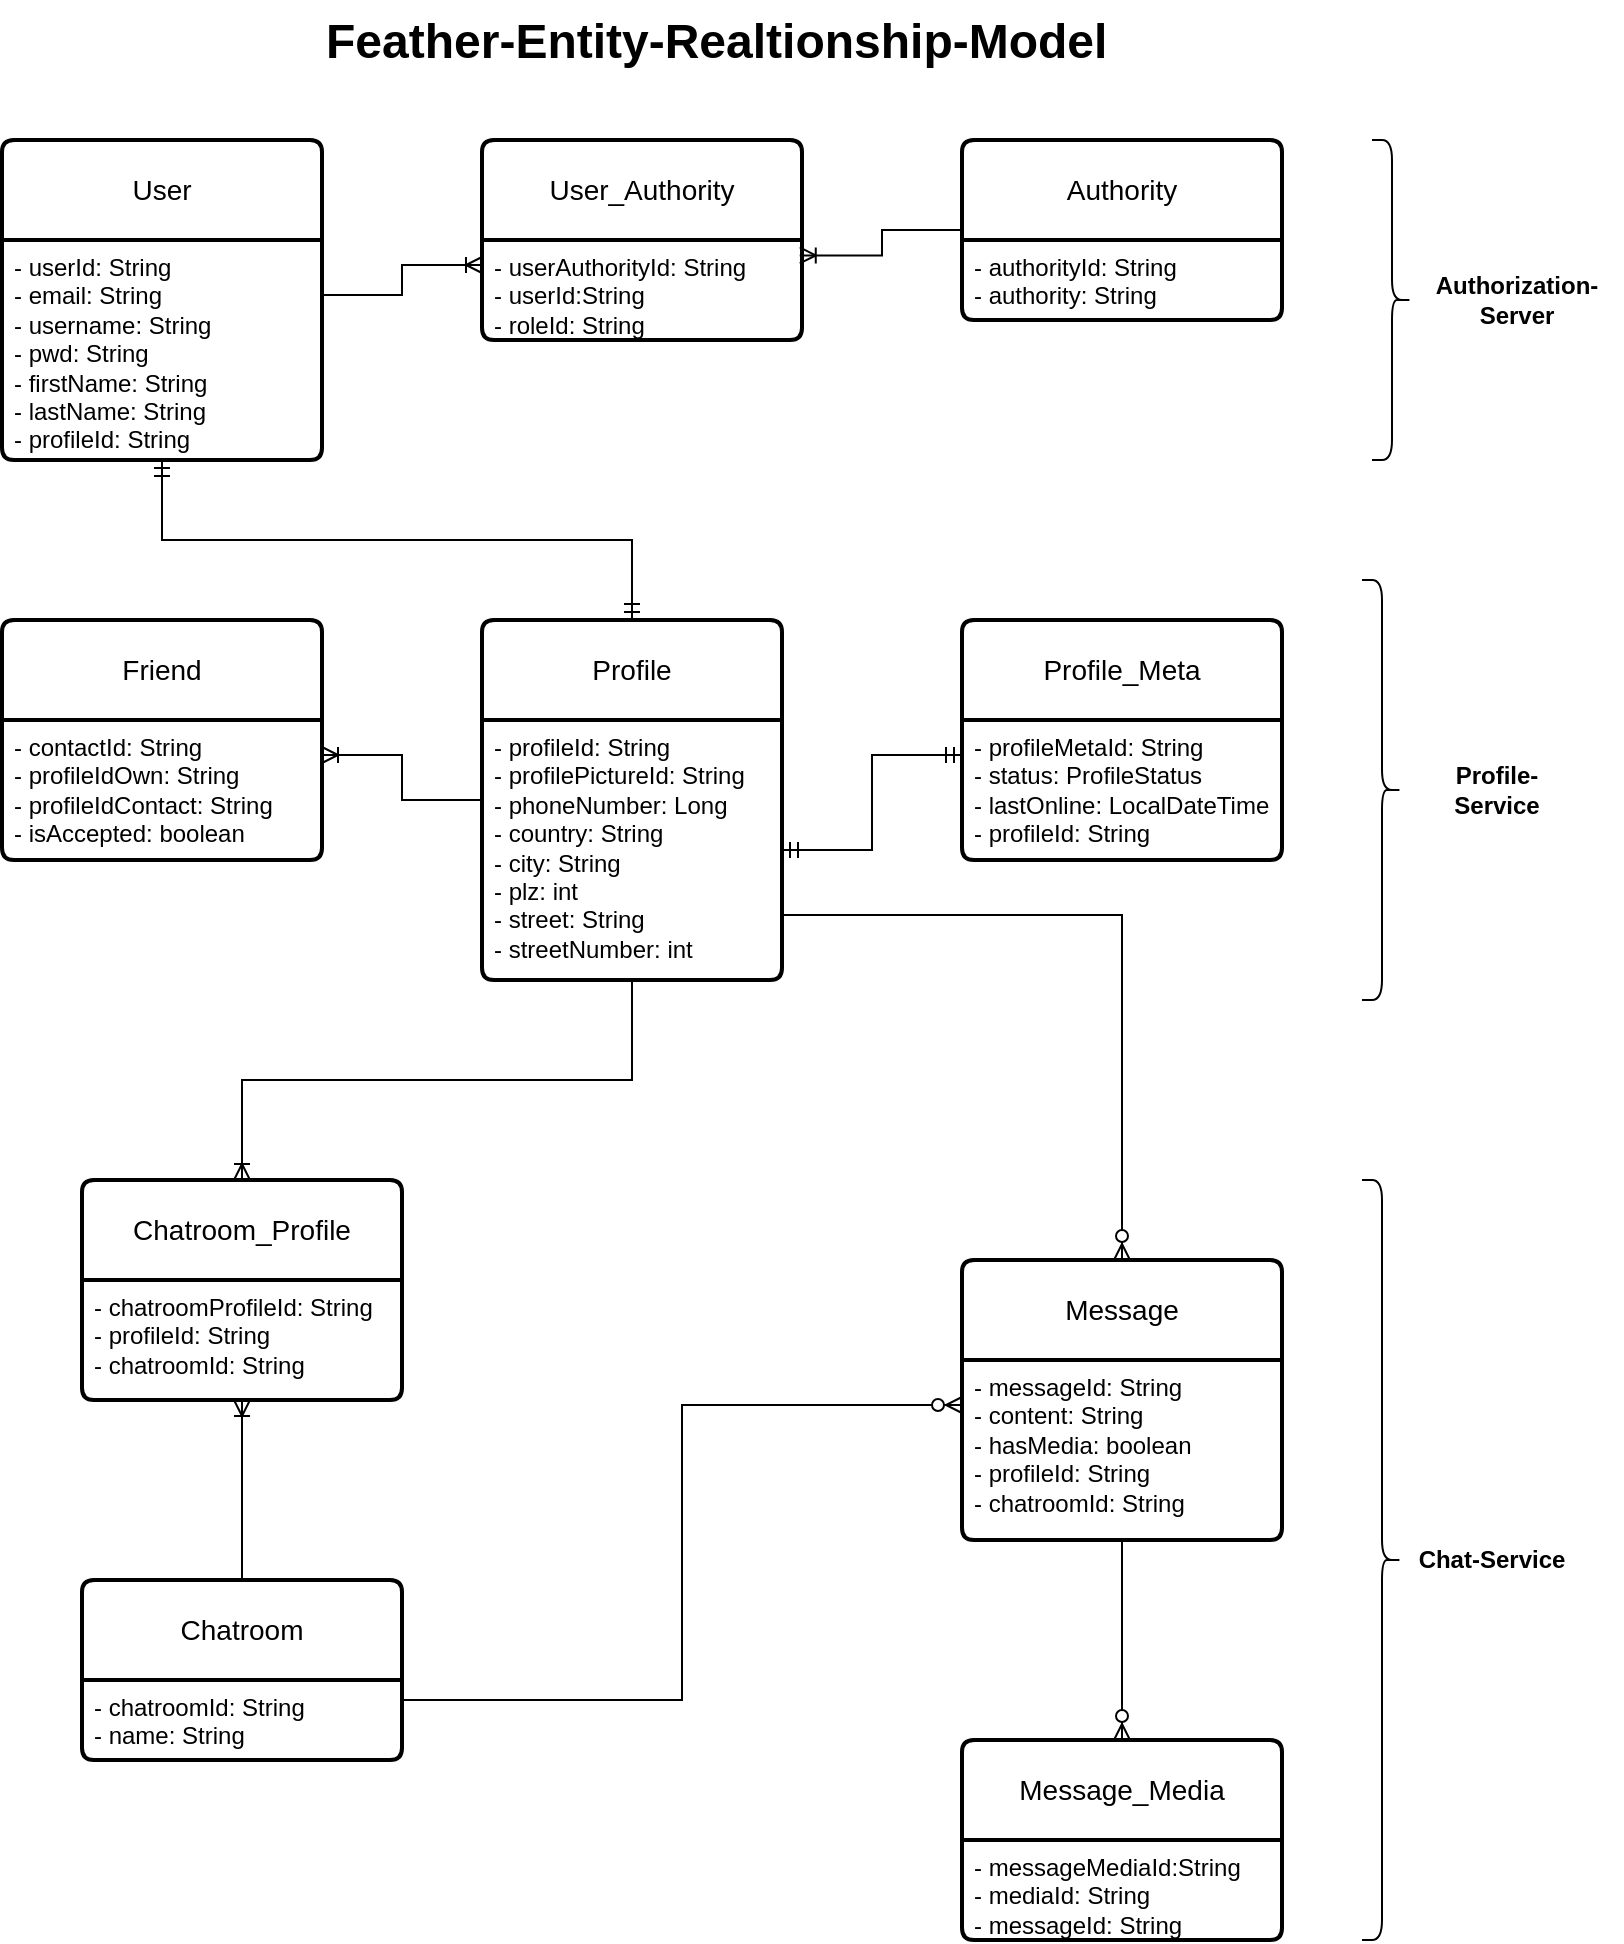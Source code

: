<mxfile version="26.0.10">
  <diagram id="R2lEEEUBdFMjLlhIrx00" name="Feather-ERM">
    <mxGraphModel dx="1000" dy="578" grid="1" gridSize="10" guides="1" tooltips="1" connect="1" arrows="1" fold="1" page="1" pageScale="1" pageWidth="850" pageHeight="1100" math="0" shadow="0" extFonts="Permanent Marker^https://fonts.googleapis.com/css?family=Permanent+Marker">
      <root>
        <mxCell id="0" />
        <mxCell id="1" parent="0" />
        <mxCell id="oVwXMsBCDr5CwH-8BlyU-7" value="User" style="swimlane;childLayout=stackLayout;horizontal=1;startSize=50;horizontalStack=0;rounded=1;fontSize=14;fontStyle=0;strokeWidth=2;resizeParent=0;resizeLast=1;shadow=0;dashed=0;align=center;arcSize=4;whiteSpace=wrap;html=1;" vertex="1" parent="1">
          <mxGeometry x="40" y="80" width="160" height="160" as="geometry" />
        </mxCell>
        <mxCell id="oVwXMsBCDr5CwH-8BlyU-8" value="- userId: String&lt;br&gt;- email: String&lt;div&gt;- username: String&lt;/div&gt;&lt;div&gt;- pwd: String&lt;/div&gt;&lt;div&gt;&lt;div&gt;&lt;div&gt;- firstName: String&lt;/div&gt;&lt;div&gt;- lastName: String&lt;/div&gt;&lt;/div&gt;&lt;div&gt;- profileId: String&lt;/div&gt;&lt;/div&gt;&lt;div&gt;&lt;br&gt;&lt;/div&gt;" style="align=left;strokeColor=none;fillColor=none;spacingLeft=4;fontSize=12;verticalAlign=top;resizable=0;rotatable=0;part=1;html=1;" vertex="1" parent="oVwXMsBCDr5CwH-8BlyU-7">
          <mxGeometry y="50" width="160" height="110" as="geometry" />
        </mxCell>
        <mxCell id="oVwXMsBCDr5CwH-8BlyU-9" value="User_Authority" style="swimlane;childLayout=stackLayout;horizontal=1;startSize=50;horizontalStack=0;rounded=1;fontSize=14;fontStyle=0;strokeWidth=2;resizeParent=0;resizeLast=1;shadow=0;dashed=0;align=center;arcSize=4;whiteSpace=wrap;html=1;" vertex="1" parent="1">
          <mxGeometry x="280" y="80" width="160" height="100" as="geometry" />
        </mxCell>
        <mxCell id="oVwXMsBCDr5CwH-8BlyU-10" value="&lt;div&gt;&lt;span style=&quot;background-color: transparent; color: light-dark(rgb(0, 0, 0), rgb(255, 255, 255));&quot;&gt;- userAuthorityId: String&lt;/span&gt;&lt;/div&gt;- userId:String&lt;div&gt;- roleId: String&lt;/div&gt;" style="align=left;strokeColor=none;fillColor=none;spacingLeft=4;fontSize=12;verticalAlign=top;resizable=0;rotatable=0;part=1;html=1;" vertex="1" parent="oVwXMsBCDr5CwH-8BlyU-9">
          <mxGeometry y="50" width="160" height="50" as="geometry" />
        </mxCell>
        <mxCell id="oVwXMsBCDr5CwH-8BlyU-11" value="Authority" style="swimlane;childLayout=stackLayout;horizontal=1;startSize=50;horizontalStack=0;rounded=1;fontSize=14;fontStyle=0;strokeWidth=2;resizeParent=0;resizeLast=1;shadow=0;dashed=0;align=center;arcSize=4;whiteSpace=wrap;html=1;" vertex="1" parent="1">
          <mxGeometry x="520" y="80" width="160" height="90" as="geometry" />
        </mxCell>
        <mxCell id="oVwXMsBCDr5CwH-8BlyU-12" value="&lt;div&gt;&lt;div&gt;- authorityId: String&lt;/div&gt;&lt;div&gt;- authority: String&lt;/div&gt;&lt;/div&gt;" style="align=left;strokeColor=none;fillColor=none;spacingLeft=4;fontSize=12;verticalAlign=top;resizable=0;rotatable=0;part=1;html=1;" vertex="1" parent="oVwXMsBCDr5CwH-8BlyU-11">
          <mxGeometry y="50" width="160" height="40" as="geometry" />
        </mxCell>
        <mxCell id="oVwXMsBCDr5CwH-8BlyU-17" value="" style="edgeStyle=orthogonalEdgeStyle;fontSize=12;html=1;endArrow=ERoneToMany;rounded=0;exitX=1;exitY=0.25;exitDx=0;exitDy=0;entryX=0;entryY=0.25;entryDx=0;entryDy=0;" edge="1" parent="1" source="oVwXMsBCDr5CwH-8BlyU-8" target="oVwXMsBCDr5CwH-8BlyU-10">
          <mxGeometry width="100" height="100" relative="1" as="geometry">
            <mxPoint x="180" y="190" as="sourcePoint" />
            <mxPoint x="280" y="90" as="targetPoint" />
          </mxGeometry>
        </mxCell>
        <mxCell id="oVwXMsBCDr5CwH-8BlyU-19" value="" style="edgeStyle=orthogonalEdgeStyle;fontSize=12;html=1;endArrow=ERoneToMany;rounded=0;exitX=0;exitY=0.5;exitDx=0;exitDy=0;entryX=0.993;entryY=0.154;entryDx=0;entryDy=0;entryPerimeter=0;" edge="1" parent="1" source="oVwXMsBCDr5CwH-8BlyU-11" target="oVwXMsBCDr5CwH-8BlyU-10">
          <mxGeometry width="100" height="100" relative="1" as="geometry">
            <mxPoint x="450" y="350" as="sourcePoint" />
            <mxPoint x="550" y="250" as="targetPoint" />
          </mxGeometry>
        </mxCell>
        <mxCell id="oVwXMsBCDr5CwH-8BlyU-20" value="Profile" style="swimlane;childLayout=stackLayout;horizontal=1;startSize=50;horizontalStack=0;rounded=1;fontSize=14;fontStyle=0;strokeWidth=2;resizeParent=0;resizeLast=1;shadow=0;dashed=0;align=center;arcSize=4;whiteSpace=wrap;html=1;" vertex="1" parent="1">
          <mxGeometry x="280" y="320" width="150" height="180" as="geometry" />
        </mxCell>
        <mxCell id="oVwXMsBCDr5CwH-8BlyU-21" value="&lt;div&gt;- profileId: String&lt;/div&gt;&lt;div&gt;- profilePictureId: String&lt;/div&gt;&lt;div&gt;- phoneNumber: Long&lt;/div&gt;&lt;div&gt;- country: String&lt;/div&gt;&lt;div&gt;- city: String&lt;/div&gt;&lt;div&gt;- plz: int&lt;/div&gt;&lt;div&gt;- street: String&lt;/div&gt;&lt;div&gt;- streetNumber: int&lt;/div&gt;" style="align=left;strokeColor=none;fillColor=none;spacingLeft=4;fontSize=12;verticalAlign=top;resizable=0;rotatable=0;part=1;html=1;" vertex="1" parent="oVwXMsBCDr5CwH-8BlyU-20">
          <mxGeometry y="50" width="150" height="130" as="geometry" />
        </mxCell>
        <mxCell id="oVwXMsBCDr5CwH-8BlyU-31" style="edgeStyle=orthogonalEdgeStyle;rounded=0;orthogonalLoop=1;jettySize=auto;html=1;exitX=0.5;exitY=1;exitDx=0;exitDy=0;" edge="1" parent="oVwXMsBCDr5CwH-8BlyU-20" source="oVwXMsBCDr5CwH-8BlyU-21" target="oVwXMsBCDr5CwH-8BlyU-21">
          <mxGeometry relative="1" as="geometry" />
        </mxCell>
        <mxCell id="oVwXMsBCDr5CwH-8BlyU-23" value="" style="fontSize=12;html=1;endArrow=ERmandOne;startArrow=ERmandOne;rounded=0;exitX=0.5;exitY=0;exitDx=0;exitDy=0;entryX=0.5;entryY=1;entryDx=0;entryDy=0;edgeStyle=orthogonalEdgeStyle;" edge="1" parent="1" source="oVwXMsBCDr5CwH-8BlyU-20" target="oVwXMsBCDr5CwH-8BlyU-8">
          <mxGeometry width="100" height="100" relative="1" as="geometry">
            <mxPoint x="95" y="300" as="sourcePoint" />
            <mxPoint x="95" y="170" as="targetPoint" />
          </mxGeometry>
        </mxCell>
        <mxCell id="oVwXMsBCDr5CwH-8BlyU-26" value="Profile_Meta" style="swimlane;childLayout=stackLayout;horizontal=1;startSize=50;horizontalStack=0;rounded=1;fontSize=14;fontStyle=0;strokeWidth=2;resizeParent=0;resizeLast=1;shadow=0;dashed=0;align=center;arcSize=4;whiteSpace=wrap;html=1;" vertex="1" parent="1">
          <mxGeometry x="520" y="320" width="160" height="120" as="geometry" />
        </mxCell>
        <mxCell id="oVwXMsBCDr5CwH-8BlyU-27" value="&lt;div&gt;- profileMetaId: String&lt;/div&gt;&lt;div&gt;&lt;div&gt;- status: ProfileStatus&lt;div&gt;- lastOnline: LocalDateTime&lt;/div&gt;&lt;/div&gt;&lt;/div&gt;&lt;div&gt;- profileId: String&lt;/div&gt;" style="align=left;strokeColor=none;fillColor=none;spacingLeft=4;fontSize=12;verticalAlign=top;resizable=0;rotatable=0;part=1;html=1;" vertex="1" parent="oVwXMsBCDr5CwH-8BlyU-26">
          <mxGeometry y="50" width="160" height="70" as="geometry" />
        </mxCell>
        <mxCell id="oVwXMsBCDr5CwH-8BlyU-30" value="&lt;h1 style=&quot;margin-top: 0px;&quot;&gt;Feather-Entity-Realtionship-Model&lt;/h1&gt;" style="text;html=1;whiteSpace=wrap;overflow=hidden;rounded=0;" vertex="1" parent="1">
          <mxGeometry x="200" y="10" width="400" height="40" as="geometry" />
        </mxCell>
        <mxCell id="oVwXMsBCDr5CwH-8BlyU-32" value="Friend" style="swimlane;childLayout=stackLayout;horizontal=1;startSize=50;horizontalStack=0;rounded=1;fontSize=14;fontStyle=0;strokeWidth=2;resizeParent=0;resizeLast=1;shadow=0;dashed=0;align=center;arcSize=4;whiteSpace=wrap;html=1;" vertex="1" parent="1">
          <mxGeometry x="40" y="320" width="160" height="120" as="geometry" />
        </mxCell>
        <mxCell id="oVwXMsBCDr5CwH-8BlyU-33" value="&lt;div&gt;- contactId: String&lt;/div&gt;&lt;div&gt;- profileIdOwn: String&lt;/div&gt;&lt;div&gt;- profileIdContact: String&lt;/div&gt;&lt;div&gt;- isAccepted: boolean&lt;/div&gt;" style="align=left;strokeColor=none;fillColor=none;spacingLeft=4;fontSize=12;verticalAlign=top;resizable=0;rotatable=0;part=1;html=1;" vertex="1" parent="oVwXMsBCDr5CwH-8BlyU-32">
          <mxGeometry y="50" width="160" height="70" as="geometry" />
        </mxCell>
        <mxCell id="oVwXMsBCDr5CwH-8BlyU-34" value="" style="edgeStyle=orthogonalEdgeStyle;fontSize=12;html=1;endArrow=ERmandOne;startArrow=ERmandOne;rounded=0;entryX=0;entryY=0.25;entryDx=0;entryDy=0;" edge="1" parent="1" source="oVwXMsBCDr5CwH-8BlyU-21" target="oVwXMsBCDr5CwH-8BlyU-27">
          <mxGeometry width="100" height="100" relative="1" as="geometry">
            <mxPoint x="450" y="540" as="sourcePoint" />
            <mxPoint x="550" y="440" as="targetPoint" />
          </mxGeometry>
        </mxCell>
        <mxCell id="oVwXMsBCDr5CwH-8BlyU-37" value="" style="fontSize=12;html=1;endArrow=ERoneToMany;rounded=0;entryX=1;entryY=0.25;entryDx=0;entryDy=0;edgeStyle=orthogonalEdgeStyle;exitX=0;exitY=0.5;exitDx=0;exitDy=0;" edge="1" parent="1" source="oVwXMsBCDr5CwH-8BlyU-20" target="oVwXMsBCDr5CwH-8BlyU-33">
          <mxGeometry width="100" height="100" relative="1" as="geometry">
            <mxPoint x="280" y="388" as="sourcePoint" />
            <mxPoint x="340" y="470" as="targetPoint" />
          </mxGeometry>
        </mxCell>
        <mxCell id="oVwXMsBCDr5CwH-8BlyU-39" value="Chatroom" style="swimlane;childLayout=stackLayout;horizontal=1;startSize=50;horizontalStack=0;rounded=1;fontSize=14;fontStyle=0;strokeWidth=2;resizeParent=0;resizeLast=1;shadow=0;dashed=0;align=center;arcSize=4;whiteSpace=wrap;html=1;" vertex="1" parent="1">
          <mxGeometry x="80" y="800" width="160" height="90" as="geometry" />
        </mxCell>
        <mxCell id="oVwXMsBCDr5CwH-8BlyU-40" value="- chatroomId: String&lt;div&gt;- name: String&lt;/div&gt;" style="align=left;strokeColor=none;fillColor=none;spacingLeft=4;fontSize=12;verticalAlign=top;resizable=0;rotatable=0;part=1;html=1;" vertex="1" parent="oVwXMsBCDr5CwH-8BlyU-39">
          <mxGeometry y="50" width="160" height="40" as="geometry" />
        </mxCell>
        <mxCell id="oVwXMsBCDr5CwH-8BlyU-41" value="Message" style="swimlane;childLayout=stackLayout;horizontal=1;startSize=50;horizontalStack=0;rounded=1;fontSize=14;fontStyle=0;strokeWidth=2;resizeParent=0;resizeLast=1;shadow=0;dashed=0;align=center;arcSize=4;whiteSpace=wrap;html=1;" vertex="1" parent="1">
          <mxGeometry x="520" y="640" width="160" height="140" as="geometry" />
        </mxCell>
        <mxCell id="oVwXMsBCDr5CwH-8BlyU-42" value="&lt;span style=&quot;background-color: transparent; color: light-dark(rgb(0, 0, 0), rgb(255, 255, 255));&quot;&gt;- messageId: String&lt;/span&gt;&lt;div&gt;- content: String&lt;/div&gt;&lt;div&gt;- hasMedia: boolean&lt;/div&gt;&lt;div&gt;- profileId: String&lt;/div&gt;&lt;div&gt;- chatroomId: String&lt;/div&gt;" style="align=left;strokeColor=none;fillColor=none;spacingLeft=4;fontSize=12;verticalAlign=top;resizable=0;rotatable=0;part=1;html=1;" vertex="1" parent="oVwXMsBCDr5CwH-8BlyU-41">
          <mxGeometry y="50" width="160" height="90" as="geometry" />
        </mxCell>
        <mxCell id="oVwXMsBCDr5CwH-8BlyU-45" value="" style="edgeStyle=orthogonalEdgeStyle;fontSize=12;html=1;endArrow=ERzeroToMany;endFill=1;rounded=0;exitX=1;exitY=0.75;exitDx=0;exitDy=0;entryX=0.5;entryY=0;entryDx=0;entryDy=0;" edge="1" parent="1" source="oVwXMsBCDr5CwH-8BlyU-21" target="oVwXMsBCDr5CwH-8BlyU-41">
          <mxGeometry width="100" height="100" relative="1" as="geometry">
            <mxPoint x="430" y="660" as="sourcePoint" />
            <mxPoint x="530" y="560" as="targetPoint" />
          </mxGeometry>
        </mxCell>
        <mxCell id="oVwXMsBCDr5CwH-8BlyU-46" value="Message_Media" style="swimlane;childLayout=stackLayout;horizontal=1;startSize=50;horizontalStack=0;rounded=1;fontSize=14;fontStyle=0;strokeWidth=2;resizeParent=0;resizeLast=1;shadow=0;dashed=0;align=center;arcSize=4;whiteSpace=wrap;html=1;" vertex="1" parent="1">
          <mxGeometry x="520" y="880" width="160" height="100" as="geometry" />
        </mxCell>
        <mxCell id="oVwXMsBCDr5CwH-8BlyU-47" value="&lt;div&gt;- messageMediaId:String&lt;/div&gt;&lt;div&gt;- mediaId: String&lt;/div&gt;&lt;div&gt;- messageId: String&lt;/div&gt;" style="align=left;strokeColor=none;fillColor=none;spacingLeft=4;fontSize=12;verticalAlign=top;resizable=0;rotatable=0;part=1;html=1;" vertex="1" parent="oVwXMsBCDr5CwH-8BlyU-46">
          <mxGeometry y="50" width="160" height="50" as="geometry" />
        </mxCell>
        <mxCell id="oVwXMsBCDr5CwH-8BlyU-50" value="" style="fontSize=12;html=1;endArrow=ERzeroToMany;endFill=1;rounded=0;entryX=0.5;entryY=0;entryDx=0;entryDy=0;exitX=0.5;exitY=1;exitDx=0;exitDy=0;" edge="1" parent="1" source="oVwXMsBCDr5CwH-8BlyU-42" target="oVwXMsBCDr5CwH-8BlyU-46">
          <mxGeometry width="100" height="100" relative="1" as="geometry">
            <mxPoint x="390" y="880" as="sourcePoint" />
            <mxPoint x="490" y="780" as="targetPoint" />
          </mxGeometry>
        </mxCell>
        <mxCell id="oVwXMsBCDr5CwH-8BlyU-52" value="" style="edgeStyle=orthogonalEdgeStyle;fontSize=12;html=1;endArrow=ERzeroToMany;endFill=1;rounded=0;exitX=1;exitY=0.25;exitDx=0;exitDy=0;entryX=0;entryY=0.25;entryDx=0;entryDy=0;" edge="1" parent="1" source="oVwXMsBCDr5CwH-8BlyU-40" target="oVwXMsBCDr5CwH-8BlyU-42">
          <mxGeometry width="100" height="100" relative="1" as="geometry">
            <mxPoint x="290" y="780" as="sourcePoint" />
            <mxPoint x="390" y="680" as="targetPoint" />
          </mxGeometry>
        </mxCell>
        <mxCell id="oVwXMsBCDr5CwH-8BlyU-53" value="Chatroom_Profile" style="swimlane;childLayout=stackLayout;horizontal=1;startSize=50;horizontalStack=0;rounded=1;fontSize=14;fontStyle=0;strokeWidth=2;resizeParent=0;resizeLast=1;shadow=0;dashed=0;align=center;arcSize=4;whiteSpace=wrap;html=1;" vertex="1" parent="1">
          <mxGeometry x="80" y="600" width="160" height="110" as="geometry" />
        </mxCell>
        <mxCell id="oVwXMsBCDr5CwH-8BlyU-54" value="- chatroomProfileId: String&lt;div&gt;- profileId: String&lt;/div&gt;&lt;div&gt;- chatroomId: String&lt;/div&gt;" style="align=left;strokeColor=none;fillColor=none;spacingLeft=4;fontSize=12;verticalAlign=top;resizable=0;rotatable=0;part=1;html=1;" vertex="1" parent="oVwXMsBCDr5CwH-8BlyU-53">
          <mxGeometry y="50" width="160" height="60" as="geometry" />
        </mxCell>
        <mxCell id="oVwXMsBCDr5CwH-8BlyU-55" value="" style="edgeStyle=orthogonalEdgeStyle;fontSize=12;html=1;endArrow=ERoneToMany;rounded=0;exitX=0.5;exitY=0;exitDx=0;exitDy=0;entryX=0.5;entryY=1;entryDx=0;entryDy=0;" edge="1" parent="1" source="oVwXMsBCDr5CwH-8BlyU-39" target="oVwXMsBCDr5CwH-8BlyU-54">
          <mxGeometry width="100" height="100" relative="1" as="geometry">
            <mxPoint x="210" y="770" as="sourcePoint" />
            <mxPoint x="310" y="670" as="targetPoint" />
          </mxGeometry>
        </mxCell>
        <mxCell id="oVwXMsBCDr5CwH-8BlyU-56" value="" style="edgeStyle=orthogonalEdgeStyle;fontSize=12;html=1;endArrow=ERoneToMany;rounded=0;exitX=0.5;exitY=1;exitDx=0;exitDy=0;" edge="1" parent="1" source="oVwXMsBCDr5CwH-8BlyU-21" target="oVwXMsBCDr5CwH-8BlyU-53">
          <mxGeometry width="100" height="100" relative="1" as="geometry">
            <mxPoint x="300" y="530" as="sourcePoint" />
            <mxPoint x="180" y="675" as="targetPoint" />
          </mxGeometry>
        </mxCell>
        <mxCell id="oVwXMsBCDr5CwH-8BlyU-57" value="" style="shape=curlyBracket;whiteSpace=wrap;html=1;rounded=1;flipH=1;labelPosition=right;verticalLabelPosition=middle;align=left;verticalAlign=middle;" vertex="1" parent="1">
          <mxGeometry x="720" y="600" width="20" height="380" as="geometry" />
        </mxCell>
        <mxCell id="oVwXMsBCDr5CwH-8BlyU-58" value="&lt;b&gt;Chat-Service&lt;/b&gt;" style="text;html=1;align=center;verticalAlign=middle;whiteSpace=wrap;rounded=0;" vertex="1" parent="1">
          <mxGeometry x="740" y="775" width="90" height="30" as="geometry" />
        </mxCell>
        <mxCell id="oVwXMsBCDr5CwH-8BlyU-59" value="" style="shape=curlyBracket;whiteSpace=wrap;html=1;rounded=1;flipH=1;labelPosition=right;verticalLabelPosition=middle;align=left;verticalAlign=middle;" vertex="1" parent="1">
          <mxGeometry x="720" y="300" width="20" height="210" as="geometry" />
        </mxCell>
        <mxCell id="oVwXMsBCDr5CwH-8BlyU-60" value="&lt;b&gt;Profile-Service&lt;/b&gt;" style="text;html=1;align=center;verticalAlign=middle;whiteSpace=wrap;rounded=0;" vertex="1" parent="1">
          <mxGeometry x="745" y="390" width="85" height="30" as="geometry" />
        </mxCell>
        <mxCell id="oVwXMsBCDr5CwH-8BlyU-61" value="" style="shape=curlyBracket;whiteSpace=wrap;html=1;rounded=1;flipH=1;labelPosition=right;verticalLabelPosition=middle;align=left;verticalAlign=middle;" vertex="1" parent="1">
          <mxGeometry x="725" y="80" width="20" height="160" as="geometry" />
        </mxCell>
        <mxCell id="oVwXMsBCDr5CwH-8BlyU-62" value="&lt;b&gt;Authorization-Server&lt;/b&gt;" style="text;html=1;align=center;verticalAlign=middle;whiteSpace=wrap;rounded=0;" vertex="1" parent="1">
          <mxGeometry x="745" y="145" width="105" height="30" as="geometry" />
        </mxCell>
      </root>
    </mxGraphModel>
  </diagram>
</mxfile>
